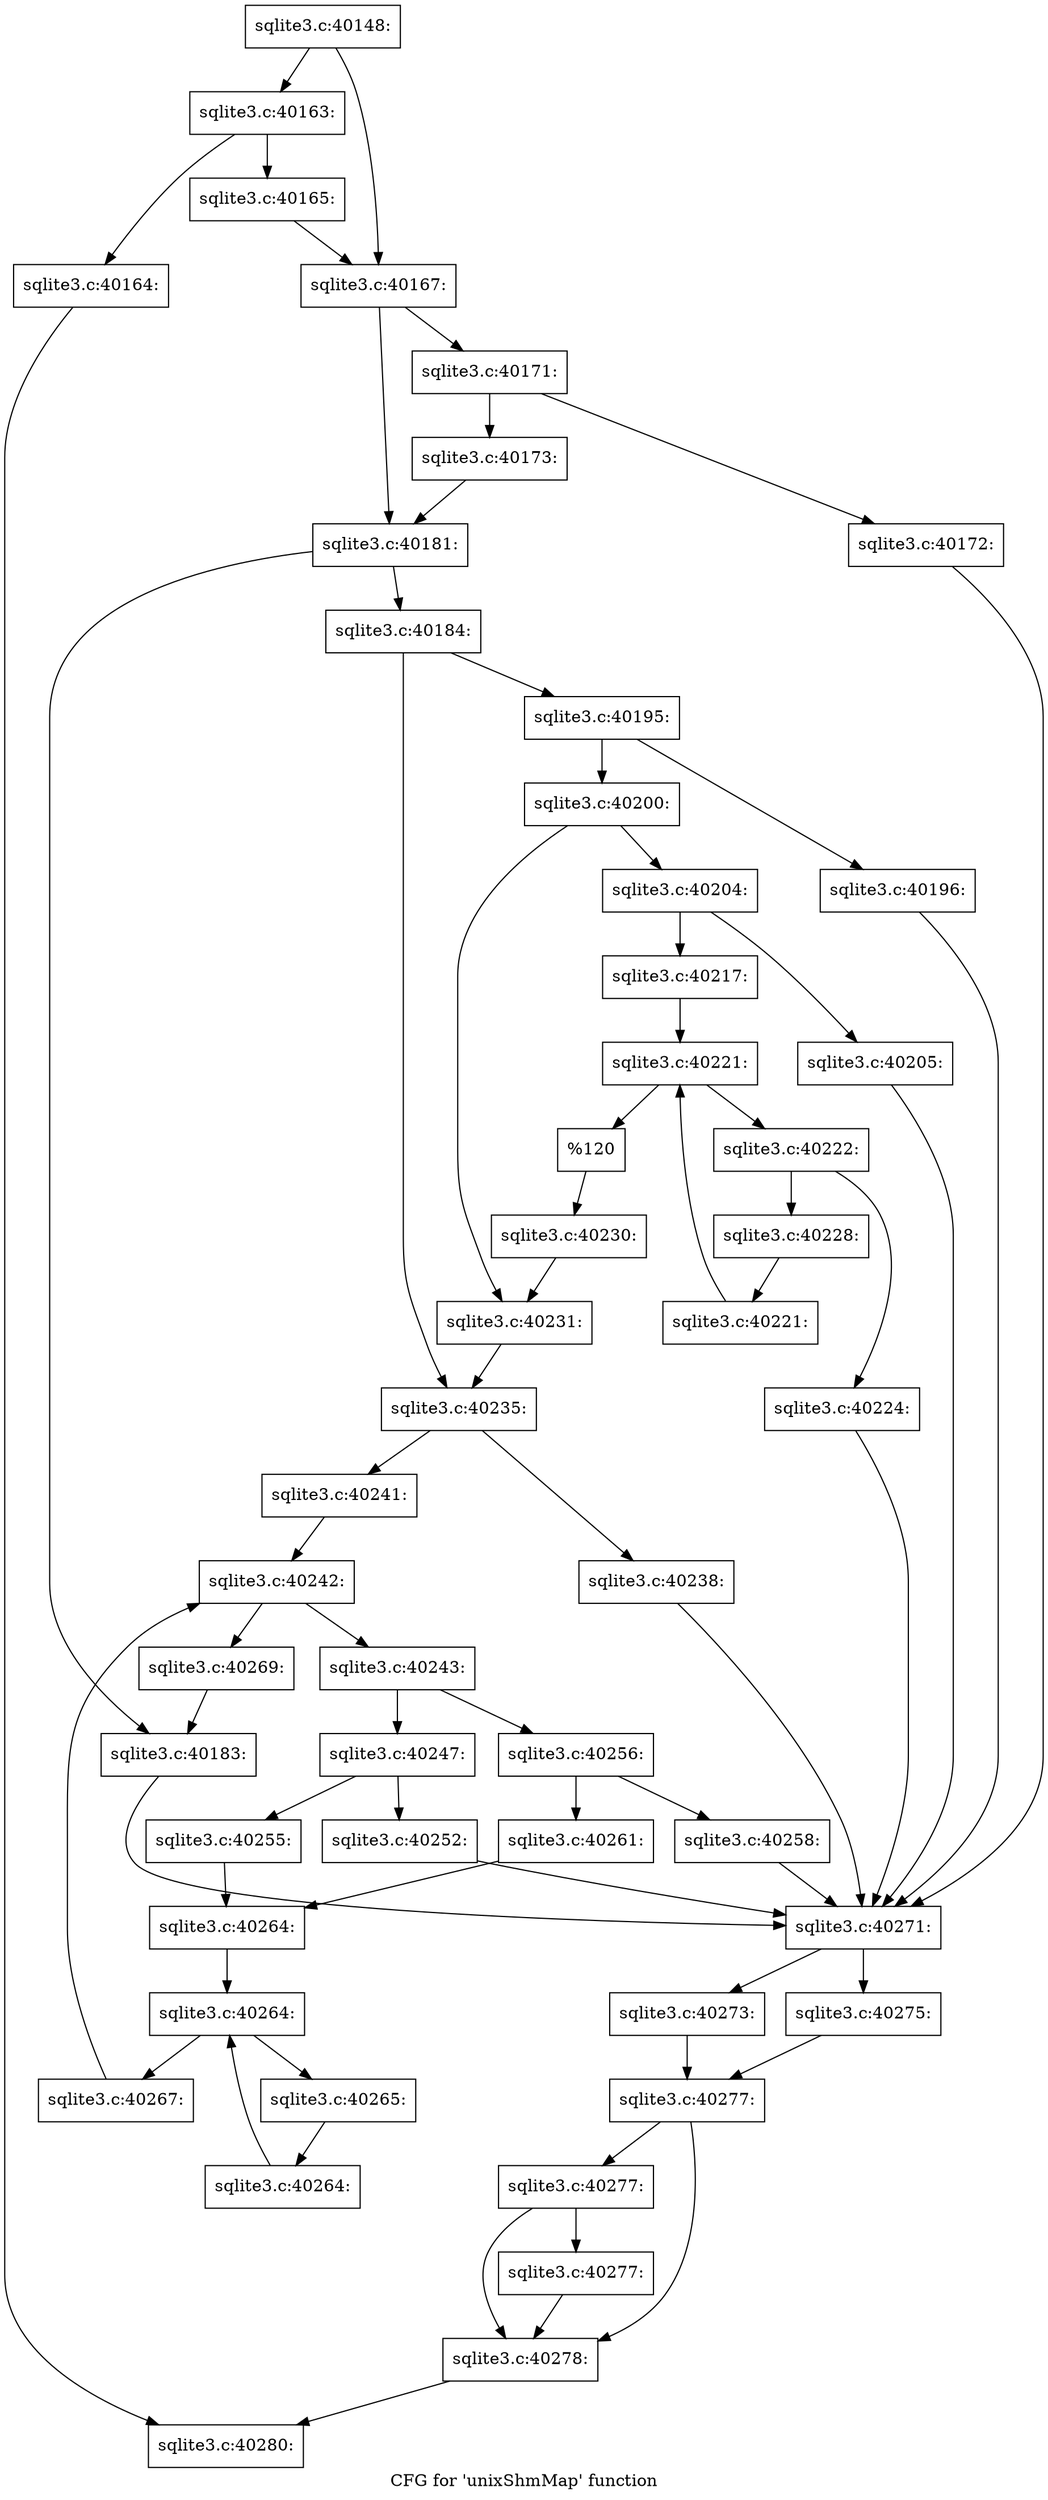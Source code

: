 digraph "CFG for 'unixShmMap' function" {
	label="CFG for 'unixShmMap' function";

	Node0x55c0f71045f0 [shape=record,label="{sqlite3.c:40148:}"];
	Node0x55c0f71045f0 -> Node0x55c0f7108f60;
	Node0x55c0f71045f0 -> Node0x55c0f7109370;
	Node0x55c0f7108f60 [shape=record,label="{sqlite3.c:40163:}"];
	Node0x55c0f7108f60 -> Node0x55c0f5727da0;
	Node0x55c0f7108f60 -> Node0x55c0f71099b0;
	Node0x55c0f5727da0 [shape=record,label="{sqlite3.c:40164:}"];
	Node0x55c0f5727da0 -> Node0x55c0f7105d60;
	Node0x55c0f71099b0 [shape=record,label="{sqlite3.c:40165:}"];
	Node0x55c0f71099b0 -> Node0x55c0f7109370;
	Node0x55c0f7109370 [shape=record,label="{sqlite3.c:40167:}"];
	Node0x55c0f7109370 -> Node0x55c0f710a640;
	Node0x55c0f7109370 -> Node0x55c0f710a690;
	Node0x55c0f710a640 [shape=record,label="{sqlite3.c:40171:}"];
	Node0x55c0f710a640 -> Node0x55c0f5727d50;
	Node0x55c0f710a640 -> Node0x55c0f710b3b0;
	Node0x55c0f5727d50 [shape=record,label="{sqlite3.c:40172:}"];
	Node0x55c0f5727d50 -> Node0x55c0f710afe0;
	Node0x55c0f710b3b0 [shape=record,label="{sqlite3.c:40173:}"];
	Node0x55c0f710b3b0 -> Node0x55c0f710a690;
	Node0x55c0f710a690 [shape=record,label="{sqlite3.c:40181:}"];
	Node0x55c0f710a690 -> Node0x55c0f710c5d0;
	Node0x55c0f710a690 -> Node0x55c0f710c620;
	Node0x55c0f710c5d0 [shape=record,label="{sqlite3.c:40184:}"];
	Node0x55c0f710c5d0 -> Node0x55c0f710da50;
	Node0x55c0f710c5d0 -> Node0x55c0f710daa0;
	Node0x55c0f710da50 [shape=record,label="{sqlite3.c:40195:}"];
	Node0x55c0f710da50 -> Node0x55c0f710e010;
	Node0x55c0f710da50 -> Node0x55c0f710e060;
	Node0x55c0f710e010 [shape=record,label="{sqlite3.c:40196:}"];
	Node0x55c0f710e010 -> Node0x55c0f710afe0;
	Node0x55c0f710e060 [shape=record,label="{sqlite3.c:40200:}"];
	Node0x55c0f710e060 -> Node0x55c0f710e9a0;
	Node0x55c0f710e060 -> Node0x55c0f710e9f0;
	Node0x55c0f710e9a0 [shape=record,label="{sqlite3.c:40204:}"];
	Node0x55c0f710e9a0 -> Node0x55c0f710f070;
	Node0x55c0f710e9a0 -> Node0x55c0f710efd0;
	Node0x55c0f710efd0 [shape=record,label="{sqlite3.c:40205:}"];
	Node0x55c0f710efd0 -> Node0x55c0f710afe0;
	Node0x55c0f710f070 [shape=record,label="{sqlite3.c:40217:}"];
	Node0x55c0f710f070 -> Node0x55c0f710fdb0;
	Node0x55c0f710fdb0 [shape=record,label="{sqlite3.c:40221:}"];
	Node0x55c0f710fdb0 -> Node0x55c0f710ffd0;
	Node0x55c0f710fdb0 -> Node0x55c0f710f8e0;
	Node0x55c0f710ffd0 [shape=record,label="{sqlite3.c:40222:}"];
	Node0x55c0f710ffd0 -> Node0x55c0f71108b0;
	Node0x55c0f710ffd0 -> Node0x55c0f7110900;
	Node0x55c0f71108b0 [shape=record,label="{sqlite3.c:40224:}"];
	Node0x55c0f71108b0 -> Node0x55c0f710afe0;
	Node0x55c0f7110900 [shape=record,label="{sqlite3.c:40228:}"];
	Node0x55c0f7110900 -> Node0x55c0f710ff40;
	Node0x55c0f710ff40 [shape=record,label="{sqlite3.c:40221:}"];
	Node0x55c0f710ff40 -> Node0x55c0f710fdb0;
	Node0x55c0f710f8e0 [shape=record,label="{%120}"];
	Node0x55c0f710f8e0 -> Node0x55c0f710f020;
	Node0x55c0f710f020 [shape=record,label="{sqlite3.c:40230:}"];
	Node0x55c0f710f020 -> Node0x55c0f710e9f0;
	Node0x55c0f710e9f0 [shape=record,label="{sqlite3.c:40231:}"];
	Node0x55c0f710e9f0 -> Node0x55c0f710daa0;
	Node0x55c0f710daa0 [shape=record,label="{sqlite3.c:40235:}"];
	Node0x55c0f710daa0 -> Node0x55c0f7112bb0;
	Node0x55c0f710daa0 -> Node0x55c0f7112b60;
	Node0x55c0f7112b60 [shape=record,label="{sqlite3.c:40238:}"];
	Node0x55c0f7112b60 -> Node0x55c0f710afe0;
	Node0x55c0f7112bb0 [shape=record,label="{sqlite3.c:40241:}"];
	Node0x55c0f7112bb0 -> Node0x55c0f71133c0;
	Node0x55c0f71133c0 [shape=record,label="{sqlite3.c:40242:}"];
	Node0x55c0f71133c0 -> Node0x55c0f71139b0;
	Node0x55c0f71133c0 -> Node0x55c0f7113520;
	Node0x55c0f71139b0 [shape=record,label="{sqlite3.c:40243:}"];
	Node0x55c0f71139b0 -> Node0x55c0f71146b0;
	Node0x55c0f71139b0 -> Node0x55c0f7114750;
	Node0x55c0f71146b0 [shape=record,label="{sqlite3.c:40247:}"];
	Node0x55c0f71146b0 -> Node0x55c0f71159e0;
	Node0x55c0f71146b0 -> Node0x55c0f7115b60;
	Node0x55c0f71159e0 [shape=record,label="{sqlite3.c:40252:}"];
	Node0x55c0f71159e0 -> Node0x55c0f710afe0;
	Node0x55c0f7115b60 [shape=record,label="{sqlite3.c:40255:}"];
	Node0x55c0f7115b60 -> Node0x55c0f7114700;
	Node0x55c0f7114750 [shape=record,label="{sqlite3.c:40256:}"];
	Node0x55c0f7114750 -> Node0x55c0f7116890;
	Node0x55c0f7114750 -> Node0x55c0f71168e0;
	Node0x55c0f7116890 [shape=record,label="{sqlite3.c:40258:}"];
	Node0x55c0f7116890 -> Node0x55c0f710afe0;
	Node0x55c0f71168e0 [shape=record,label="{sqlite3.c:40261:}"];
	Node0x55c0f71168e0 -> Node0x55c0f7114700;
	Node0x55c0f7114700 [shape=record,label="{sqlite3.c:40264:}"];
	Node0x55c0f7114700 -> Node0x55c0f7117420;
	Node0x55c0f7117420 [shape=record,label="{sqlite3.c:40264:}"];
	Node0x55c0f7117420 -> Node0x55c0f7117640;
	Node0x55c0f7117420 -> Node0x55c0f7117270;
	Node0x55c0f7117640 [shape=record,label="{sqlite3.c:40265:}"];
	Node0x55c0f7117640 -> Node0x55c0f71175b0;
	Node0x55c0f71175b0 [shape=record,label="{sqlite3.c:40264:}"];
	Node0x55c0f71175b0 -> Node0x55c0f7117420;
	Node0x55c0f7117270 [shape=record,label="{sqlite3.c:40267:}"];
	Node0x55c0f7117270 -> Node0x55c0f71133c0;
	Node0x55c0f7113520 [shape=record,label="{sqlite3.c:40269:}"];
	Node0x55c0f7113520 -> Node0x55c0f710c620;
	Node0x55c0f710c620 [shape=record,label="{sqlite3.c:40183:}"];
	Node0x55c0f710c620 -> Node0x55c0f710afe0;
	Node0x55c0f710afe0 [shape=record,label="{sqlite3.c:40271:}"];
	Node0x55c0f710afe0 -> Node0x55c0f7119150;
	Node0x55c0f710afe0 -> Node0x55c0f71191f0;
	Node0x55c0f7119150 [shape=record,label="{sqlite3.c:40273:}"];
	Node0x55c0f7119150 -> Node0x55c0f71191a0;
	Node0x55c0f71191f0 [shape=record,label="{sqlite3.c:40275:}"];
	Node0x55c0f71191f0 -> Node0x55c0f71191a0;
	Node0x55c0f71191a0 [shape=record,label="{sqlite3.c:40277:}"];
	Node0x55c0f71191a0 -> Node0x55c0f711a220;
	Node0x55c0f71191a0 -> Node0x55c0f711a1d0;
	Node0x55c0f711a220 [shape=record,label="{sqlite3.c:40277:}"];
	Node0x55c0f711a220 -> Node0x55c0f711a180;
	Node0x55c0f711a220 -> Node0x55c0f711a1d0;
	Node0x55c0f711a180 [shape=record,label="{sqlite3.c:40277:}"];
	Node0x55c0f711a180 -> Node0x55c0f711a1d0;
	Node0x55c0f711a1d0 [shape=record,label="{sqlite3.c:40278:}"];
	Node0x55c0f711a1d0 -> Node0x55c0f7105d60;
	Node0x55c0f7105d60 [shape=record,label="{sqlite3.c:40280:}"];
}
